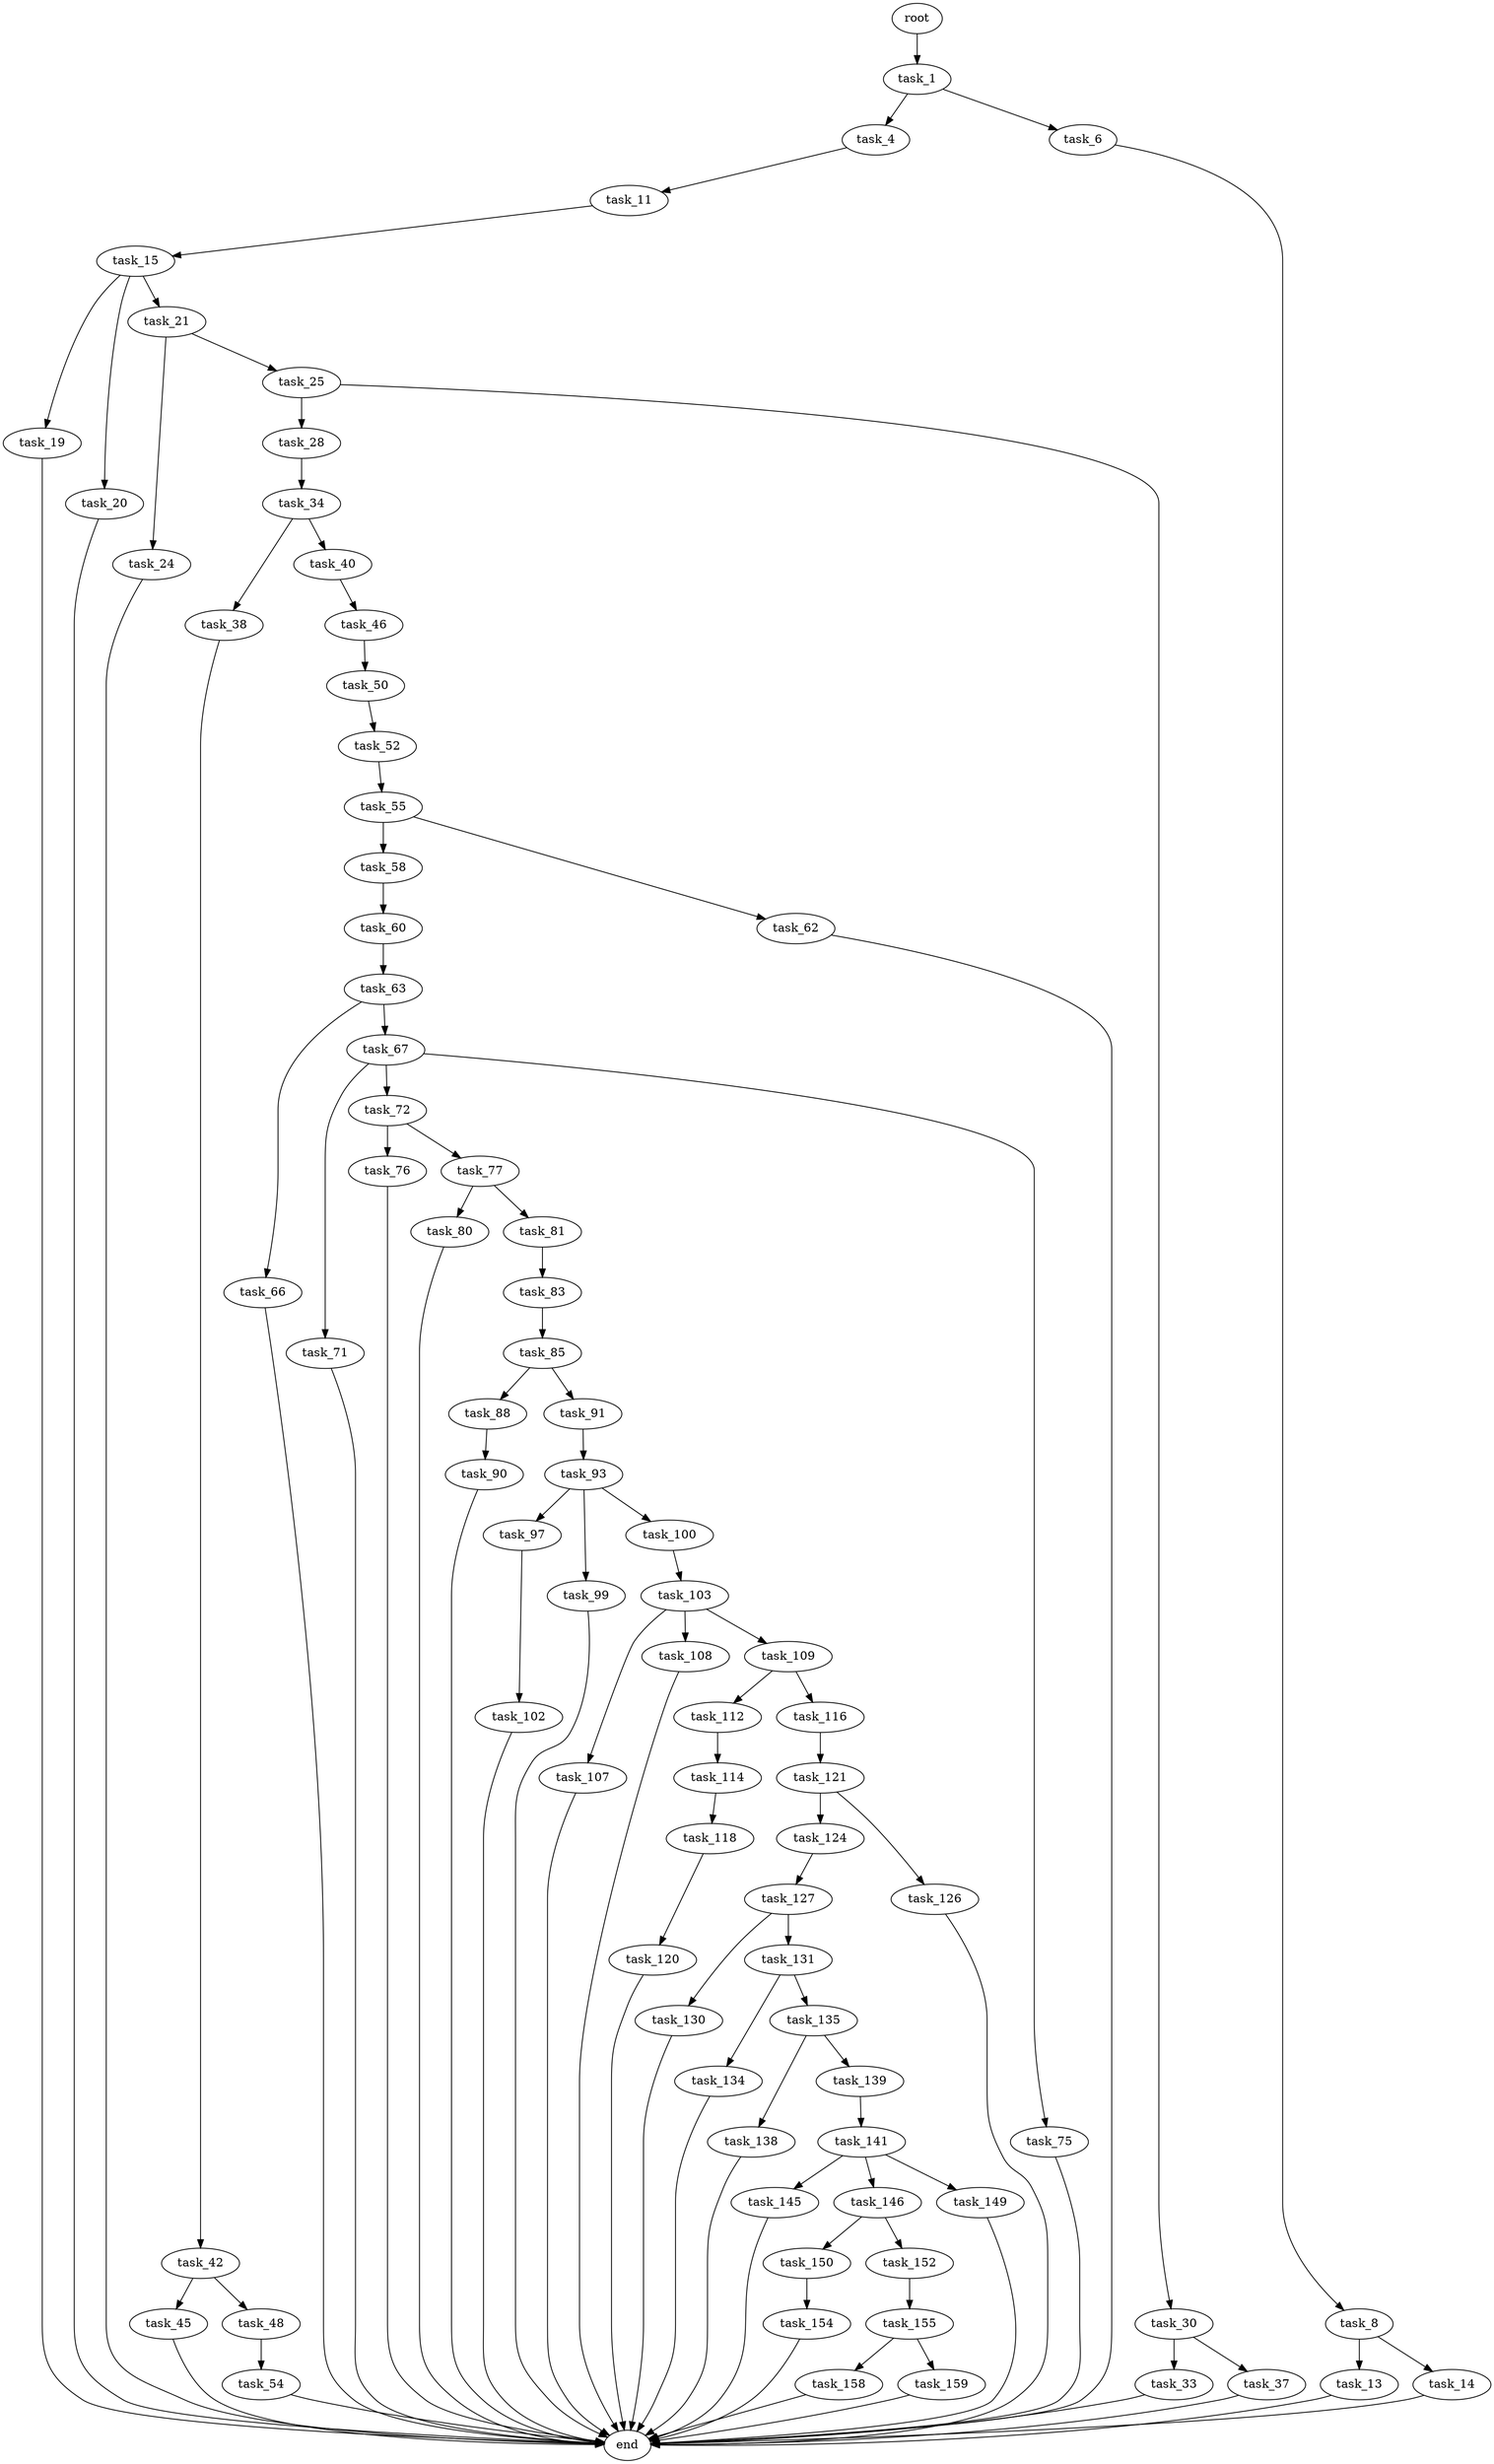 digraph G {
  root [size="0.000000"];
  task_1 [size="373849354419.000000"];
  task_4 [size="782757789696.000000"];
  task_6 [size="1073741824000.000000"];
  task_8 [size="68719476736.000000"];
  task_11 [size="8589934592.000000"];
  task_13 [size="16869846556.000000"];
  task_14 [size="68719476736.000000"];
  task_15 [size="28610325124.000000"];
  task_19 [size="782757789696.000000"];
  task_20 [size="24437981830.000000"];
  task_21 [size="107004935030.000000"];
  task_24 [size="3202735417.000000"];
  task_25 [size="888464320315.000000"];
  task_28 [size="1073741824000.000000"];
  task_30 [size="25117703992.000000"];
  task_33 [size="134217728000.000000"];
  task_34 [size="929060950757.000000"];
  task_37 [size="3509312533.000000"];
  task_38 [size="368293445632.000000"];
  task_40 [size="782757789696.000000"];
  task_42 [size="1073741824000.000000"];
  task_45 [size="11766734580.000000"];
  task_46 [size="18804520004.000000"];
  task_48 [size="1073741824000.000000"];
  task_50 [size="1826695376.000000"];
  task_52 [size="33094253496.000000"];
  task_54 [size="664117361360.000000"];
  task_55 [size="2813614069.000000"];
  task_58 [size="9319957249.000000"];
  task_60 [size="28991029248.000000"];
  task_62 [size="290298967617.000000"];
  task_63 [size="4485839277.000000"];
  task_66 [size="200079682638.000000"];
  task_67 [size="144135686430.000000"];
  task_71 [size="17922346431.000000"];
  task_72 [size="1073741824000.000000"];
  task_75 [size="549755813888.000000"];
  task_76 [size="28543500744.000000"];
  task_77 [size="28991029248.000000"];
  task_80 [size="16875706931.000000"];
  task_81 [size="1776879664.000000"];
  task_83 [size="8204363798.000000"];
  task_85 [size="631543170911.000000"];
  task_88 [size="4190259890.000000"];
  task_90 [size="100278748152.000000"];
  task_91 [size="8589934592.000000"];
  task_93 [size="24873178239.000000"];
  task_97 [size="35615516528.000000"];
  task_99 [size="195153288619.000000"];
  task_100 [size="68719476736.000000"];
  task_102 [size="41826444831.000000"];
  task_103 [size="6244742077.000000"];
  task_107 [size="37940505906.000000"];
  task_108 [size="1263564829.000000"];
  task_109 [size="5463395845.000000"];
  task_112 [size="694280002587.000000"];
  task_114 [size="8589934592.000000"];
  task_116 [size="782757789696.000000"];
  task_118 [size="231928233984.000000"];
  task_120 [size="1125001639763.000000"];
  task_121 [size="368293445632.000000"];
  task_124 [size="8012658754.000000"];
  task_126 [size="4471752654.000000"];
  task_127 [size="200431997809.000000"];
  task_130 [size="1258931812.000000"];
  task_131 [size="6668536073.000000"];
  task_134 [size="8589934592.000000"];
  task_135 [size="19014791470.000000"];
  task_138 [size="7492492371.000000"];
  task_139 [size="88697275411.000000"];
  task_141 [size="549755813888.000000"];
  task_145 [size="724709758943.000000"];
  task_146 [size="64145761718.000000"];
  task_149 [size="812430467.000000"];
  task_150 [size="28482460750.000000"];
  task_152 [size="343668277196.000000"];
  task_154 [size="201812763639.000000"];
  task_155 [size="843116539113.000000"];
  task_158 [size="769206684915.000000"];
  task_159 [size="231928233984.000000"];
  end [size="0.000000"];

  root -> task_1 [size="1.000000"];
  task_1 -> task_4 [size="536870912.000000"];
  task_1 -> task_6 [size="536870912.000000"];
  task_4 -> task_11 [size="679477248.000000"];
  task_6 -> task_8 [size="838860800.000000"];
  task_8 -> task_13 [size="134217728.000000"];
  task_8 -> task_14 [size="134217728.000000"];
  task_11 -> task_15 [size="33554432.000000"];
  task_13 -> end [size="1.000000"];
  task_14 -> end [size="1.000000"];
  task_15 -> task_19 [size="536870912.000000"];
  task_15 -> task_20 [size="536870912.000000"];
  task_15 -> task_21 [size="536870912.000000"];
  task_19 -> end [size="1.000000"];
  task_20 -> end [size="1.000000"];
  task_21 -> task_24 [size="411041792.000000"];
  task_21 -> task_25 [size="411041792.000000"];
  task_24 -> end [size="1.000000"];
  task_25 -> task_28 [size="536870912.000000"];
  task_25 -> task_30 [size="536870912.000000"];
  task_28 -> task_34 [size="838860800.000000"];
  task_30 -> task_33 [size="75497472.000000"];
  task_30 -> task_37 [size="75497472.000000"];
  task_33 -> end [size="1.000000"];
  task_34 -> task_38 [size="679477248.000000"];
  task_34 -> task_40 [size="679477248.000000"];
  task_37 -> end [size="1.000000"];
  task_38 -> task_42 [size="411041792.000000"];
  task_40 -> task_46 [size="679477248.000000"];
  task_42 -> task_45 [size="838860800.000000"];
  task_42 -> task_48 [size="838860800.000000"];
  task_45 -> end [size="1.000000"];
  task_46 -> task_50 [size="411041792.000000"];
  task_48 -> task_54 [size="838860800.000000"];
  task_50 -> task_52 [size="134217728.000000"];
  task_52 -> task_55 [size="134217728.000000"];
  task_54 -> end [size="1.000000"];
  task_55 -> task_58 [size="301989888.000000"];
  task_55 -> task_62 [size="301989888.000000"];
  task_58 -> task_60 [size="209715200.000000"];
  task_60 -> task_63 [size="75497472.000000"];
  task_62 -> end [size="1.000000"];
  task_63 -> task_66 [size="411041792.000000"];
  task_63 -> task_67 [size="411041792.000000"];
  task_66 -> end [size="1.000000"];
  task_67 -> task_71 [size="134217728.000000"];
  task_67 -> task_72 [size="134217728.000000"];
  task_67 -> task_75 [size="134217728.000000"];
  task_71 -> end [size="1.000000"];
  task_72 -> task_76 [size="838860800.000000"];
  task_72 -> task_77 [size="838860800.000000"];
  task_75 -> end [size="1.000000"];
  task_76 -> end [size="1.000000"];
  task_77 -> task_80 [size="75497472.000000"];
  task_77 -> task_81 [size="75497472.000000"];
  task_80 -> end [size="1.000000"];
  task_81 -> task_83 [size="75497472.000000"];
  task_83 -> task_85 [size="209715200.000000"];
  task_85 -> task_88 [size="536870912.000000"];
  task_85 -> task_91 [size="536870912.000000"];
  task_88 -> task_90 [size="75497472.000000"];
  task_90 -> end [size="1.000000"];
  task_91 -> task_93 [size="33554432.000000"];
  task_93 -> task_97 [size="411041792.000000"];
  task_93 -> task_99 [size="411041792.000000"];
  task_93 -> task_100 [size="411041792.000000"];
  task_97 -> task_102 [size="33554432.000000"];
  task_99 -> end [size="1.000000"];
  task_100 -> task_103 [size="134217728.000000"];
  task_102 -> end [size="1.000000"];
  task_103 -> task_107 [size="301989888.000000"];
  task_103 -> task_108 [size="301989888.000000"];
  task_103 -> task_109 [size="301989888.000000"];
  task_107 -> end [size="1.000000"];
  task_108 -> end [size="1.000000"];
  task_109 -> task_112 [size="536870912.000000"];
  task_109 -> task_116 [size="536870912.000000"];
  task_112 -> task_114 [size="536870912.000000"];
  task_114 -> task_118 [size="33554432.000000"];
  task_116 -> task_121 [size="679477248.000000"];
  task_118 -> task_120 [size="301989888.000000"];
  task_120 -> end [size="1.000000"];
  task_121 -> task_124 [size="411041792.000000"];
  task_121 -> task_126 [size="411041792.000000"];
  task_124 -> task_127 [size="134217728.000000"];
  task_126 -> end [size="1.000000"];
  task_127 -> task_130 [size="301989888.000000"];
  task_127 -> task_131 [size="301989888.000000"];
  task_130 -> end [size="1.000000"];
  task_131 -> task_134 [size="411041792.000000"];
  task_131 -> task_135 [size="411041792.000000"];
  task_134 -> end [size="1.000000"];
  task_135 -> task_138 [size="75497472.000000"];
  task_135 -> task_139 [size="75497472.000000"];
  task_138 -> end [size="1.000000"];
  task_139 -> task_141 [size="134217728.000000"];
  task_141 -> task_145 [size="536870912.000000"];
  task_141 -> task_146 [size="536870912.000000"];
  task_141 -> task_149 [size="536870912.000000"];
  task_145 -> end [size="1.000000"];
  task_146 -> task_150 [size="75497472.000000"];
  task_146 -> task_152 [size="75497472.000000"];
  task_149 -> end [size="1.000000"];
  task_150 -> task_154 [size="536870912.000000"];
  task_152 -> task_155 [size="411041792.000000"];
  task_154 -> end [size="1.000000"];
  task_155 -> task_158 [size="536870912.000000"];
  task_155 -> task_159 [size="536870912.000000"];
  task_158 -> end [size="1.000000"];
  task_159 -> end [size="1.000000"];
}
